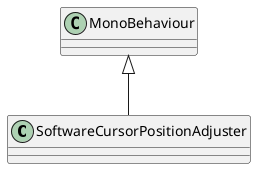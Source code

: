 @startuml
class SoftwareCursorPositionAdjuster {
}
MonoBehaviour <|-- SoftwareCursorPositionAdjuster
@enduml
